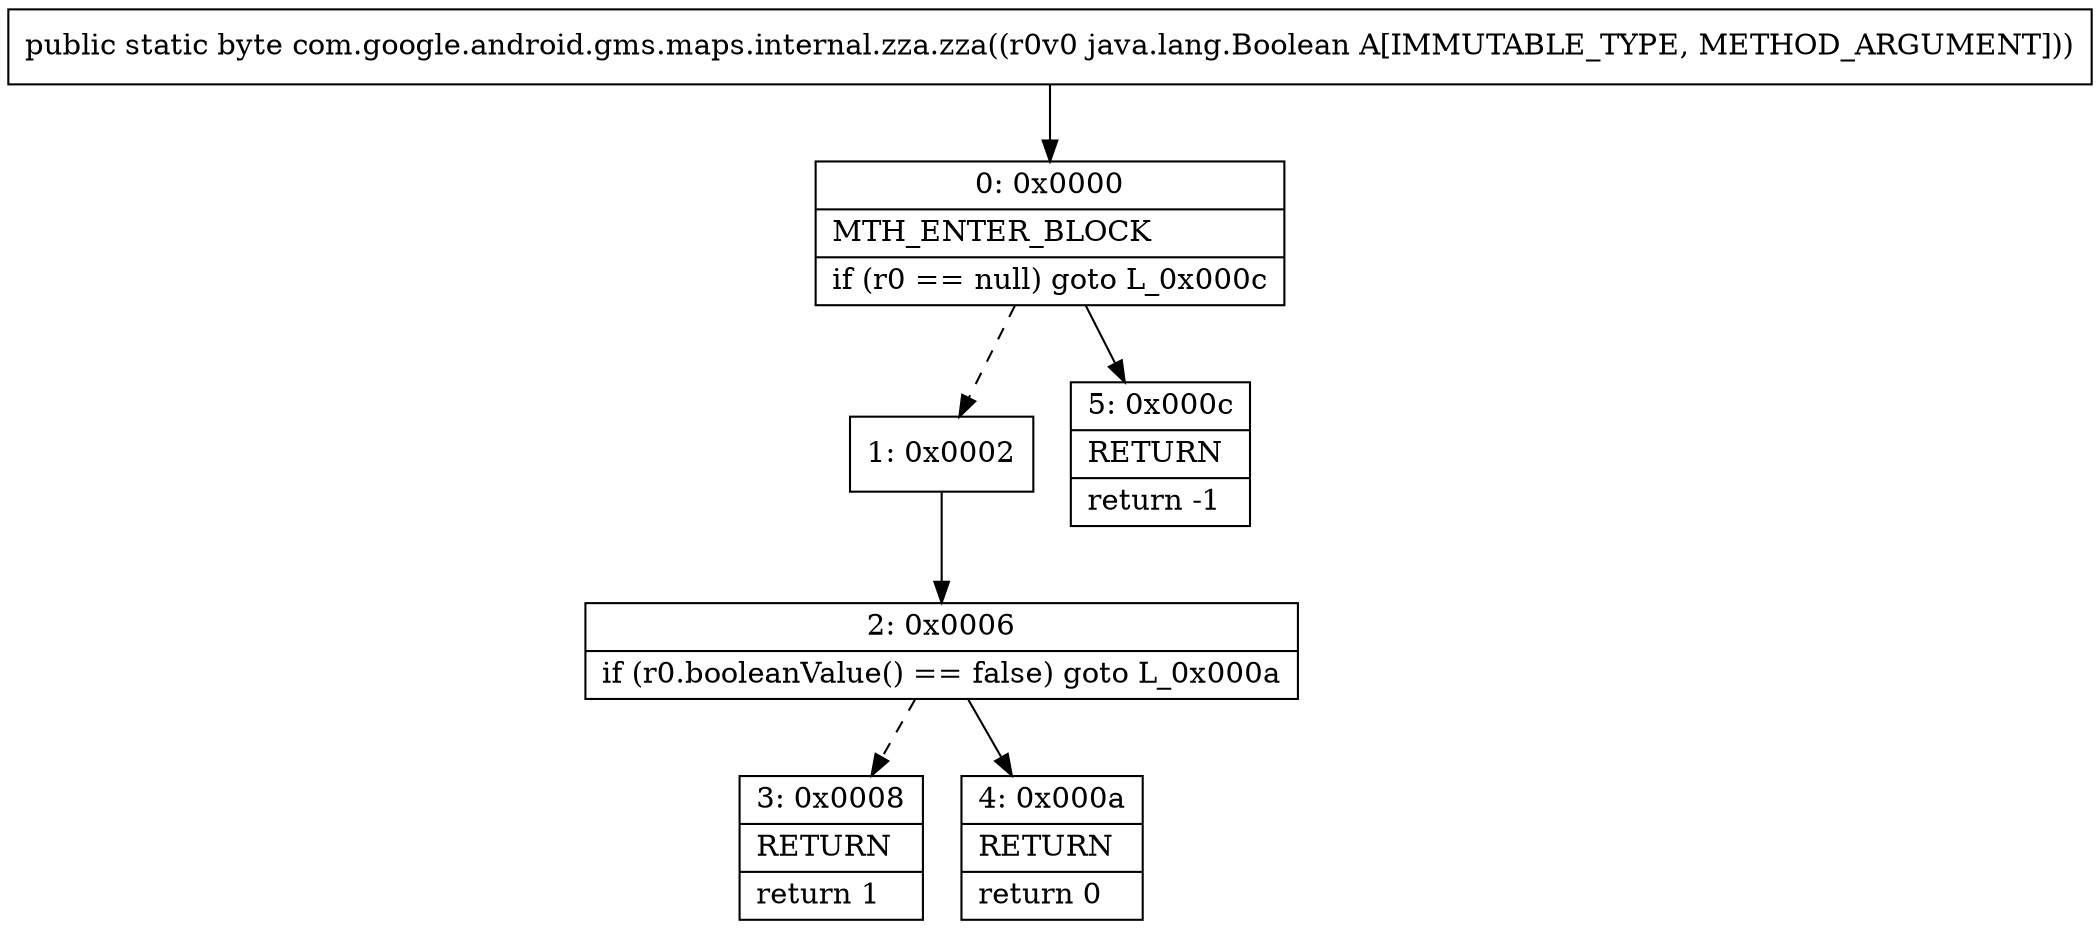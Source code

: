 digraph "CFG forcom.google.android.gms.maps.internal.zza.zza(Ljava\/lang\/Boolean;)B" {
Node_0 [shape=record,label="{0\:\ 0x0000|MTH_ENTER_BLOCK\l|if (r0 == null) goto L_0x000c\l}"];
Node_1 [shape=record,label="{1\:\ 0x0002}"];
Node_2 [shape=record,label="{2\:\ 0x0006|if (r0.booleanValue() == false) goto L_0x000a\l}"];
Node_3 [shape=record,label="{3\:\ 0x0008|RETURN\l|return 1\l}"];
Node_4 [shape=record,label="{4\:\ 0x000a|RETURN\l|return 0\l}"];
Node_5 [shape=record,label="{5\:\ 0x000c|RETURN\l|return \-1\l}"];
MethodNode[shape=record,label="{public static byte com.google.android.gms.maps.internal.zza.zza((r0v0 java.lang.Boolean A[IMMUTABLE_TYPE, METHOD_ARGUMENT])) }"];
MethodNode -> Node_0;
Node_0 -> Node_1[style=dashed];
Node_0 -> Node_5;
Node_1 -> Node_2;
Node_2 -> Node_3[style=dashed];
Node_2 -> Node_4;
}

